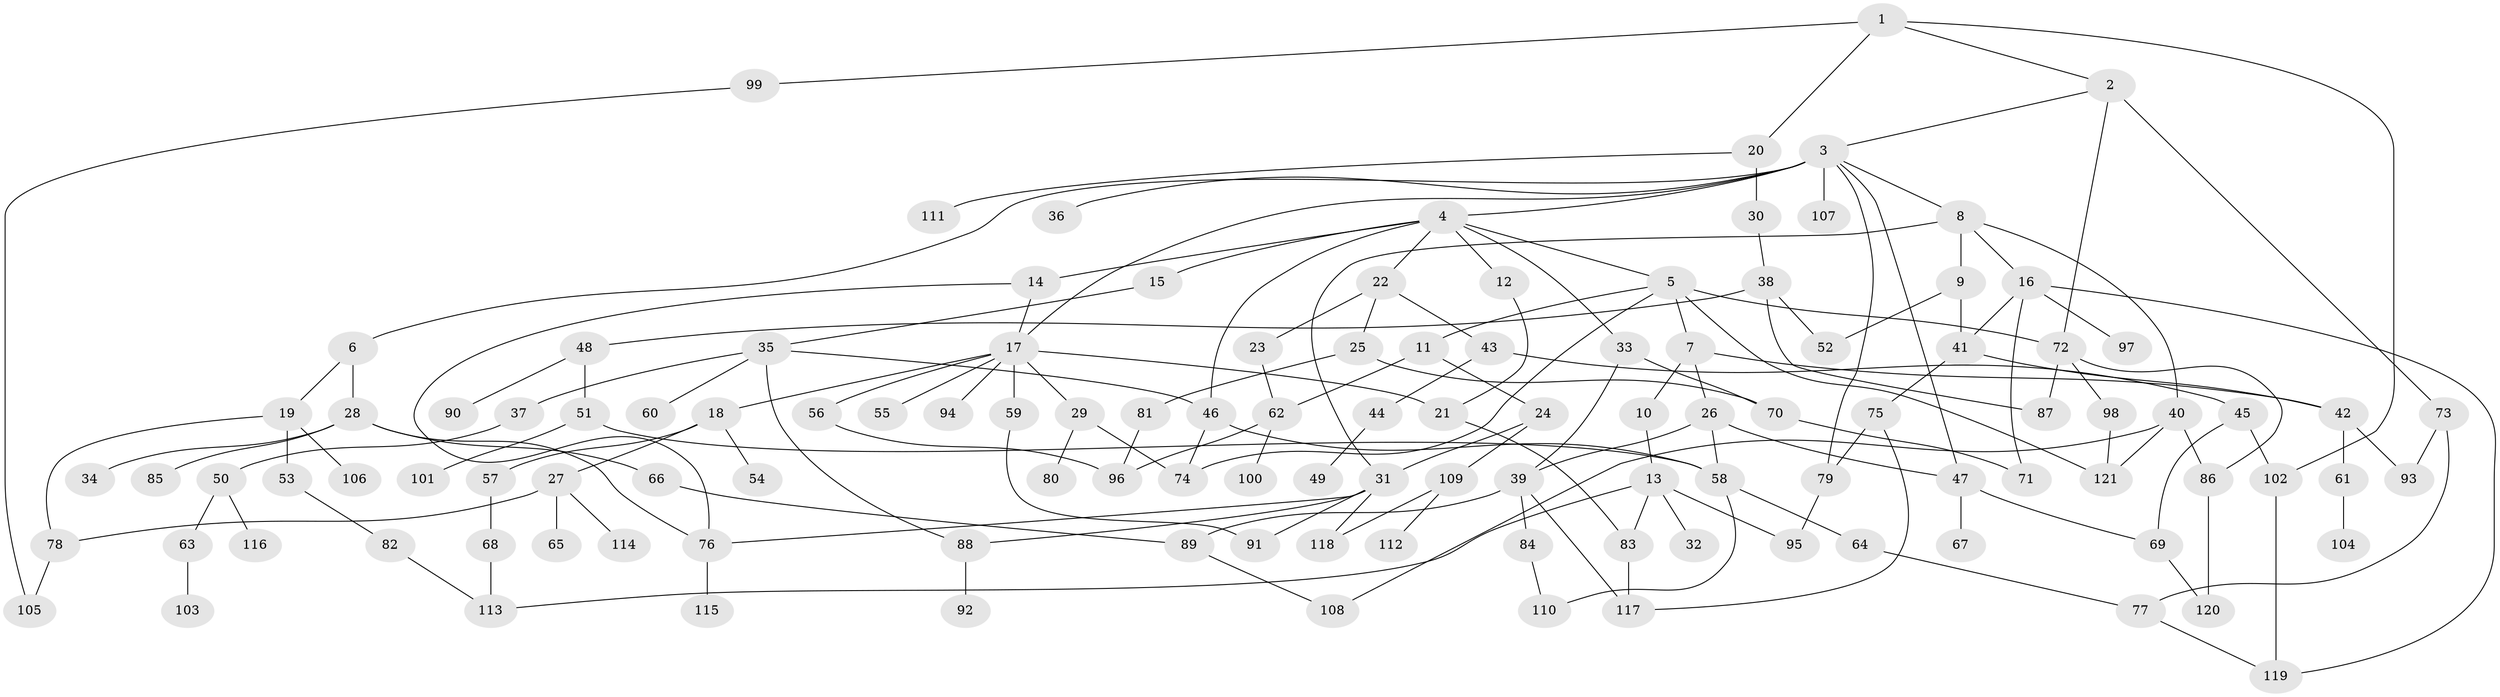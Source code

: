 // coarse degree distribution, {6: 0.06666666666666667, 19: 0.016666666666666666, 10: 0.016666666666666666, 3: 0.23333333333333334, 2: 0.25, 5: 0.03333333333333333, 8: 0.05, 4: 0.11666666666666667, 1: 0.21666666666666667}
// Generated by graph-tools (version 1.1) at 2025/17/03/04/25 18:17:12]
// undirected, 121 vertices, 167 edges
graph export_dot {
graph [start="1"]
  node [color=gray90,style=filled];
  1;
  2;
  3;
  4;
  5;
  6;
  7;
  8;
  9;
  10;
  11;
  12;
  13;
  14;
  15;
  16;
  17;
  18;
  19;
  20;
  21;
  22;
  23;
  24;
  25;
  26;
  27;
  28;
  29;
  30;
  31;
  32;
  33;
  34;
  35;
  36;
  37;
  38;
  39;
  40;
  41;
  42;
  43;
  44;
  45;
  46;
  47;
  48;
  49;
  50;
  51;
  52;
  53;
  54;
  55;
  56;
  57;
  58;
  59;
  60;
  61;
  62;
  63;
  64;
  65;
  66;
  67;
  68;
  69;
  70;
  71;
  72;
  73;
  74;
  75;
  76;
  77;
  78;
  79;
  80;
  81;
  82;
  83;
  84;
  85;
  86;
  87;
  88;
  89;
  90;
  91;
  92;
  93;
  94;
  95;
  96;
  97;
  98;
  99;
  100;
  101;
  102;
  103;
  104;
  105;
  106;
  107;
  108;
  109;
  110;
  111;
  112;
  113;
  114;
  115;
  116;
  117;
  118;
  119;
  120;
  121;
  1 -- 2;
  1 -- 20;
  1 -- 99;
  1 -- 102;
  2 -- 3;
  2 -- 73;
  2 -- 72;
  3 -- 4;
  3 -- 6;
  3 -- 8;
  3 -- 36;
  3 -- 107;
  3 -- 79;
  3 -- 17;
  3 -- 47;
  4 -- 5;
  4 -- 12;
  4 -- 14;
  4 -- 15;
  4 -- 22;
  4 -- 33;
  4 -- 46;
  5 -- 7;
  5 -- 11;
  5 -- 72;
  5 -- 74;
  5 -- 121;
  6 -- 19;
  6 -- 28;
  7 -- 10;
  7 -- 26;
  7 -- 42;
  8 -- 9;
  8 -- 16;
  8 -- 40;
  8 -- 31;
  9 -- 52;
  9 -- 41;
  10 -- 13;
  11 -- 24;
  11 -- 62;
  12 -- 21;
  13 -- 32;
  13 -- 83;
  13 -- 95;
  13 -- 113;
  14 -- 17;
  14 -- 76;
  15 -- 35;
  16 -- 41;
  16 -- 71;
  16 -- 97;
  16 -- 119;
  17 -- 18;
  17 -- 29;
  17 -- 55;
  17 -- 56;
  17 -- 59;
  17 -- 94;
  17 -- 21;
  18 -- 27;
  18 -- 54;
  18 -- 57;
  19 -- 53;
  19 -- 106;
  19 -- 78;
  20 -- 30;
  20 -- 111;
  21 -- 83;
  22 -- 23;
  22 -- 25;
  22 -- 43;
  23 -- 62;
  24 -- 31;
  24 -- 109;
  25 -- 70;
  25 -- 81;
  26 -- 47;
  26 -- 58;
  26 -- 39;
  27 -- 65;
  27 -- 78;
  27 -- 114;
  28 -- 34;
  28 -- 66;
  28 -- 85;
  28 -- 76;
  29 -- 80;
  29 -- 74;
  30 -- 38;
  31 -- 76;
  31 -- 88;
  31 -- 91;
  31 -- 118;
  33 -- 39;
  33 -- 70;
  35 -- 37;
  35 -- 46;
  35 -- 60;
  35 -- 88;
  37 -- 50;
  38 -- 48;
  38 -- 52;
  38 -- 87;
  39 -- 84;
  39 -- 117;
  39 -- 89;
  40 -- 86;
  40 -- 108;
  40 -- 121;
  41 -- 75;
  41 -- 42;
  42 -- 61;
  42 -- 93;
  43 -- 44;
  43 -- 45;
  44 -- 49;
  45 -- 102;
  45 -- 69;
  46 -- 58;
  46 -- 74;
  47 -- 67;
  47 -- 69;
  48 -- 51;
  48 -- 90;
  50 -- 63;
  50 -- 116;
  51 -- 101;
  51 -- 58;
  53 -- 82;
  56 -- 96;
  57 -- 68;
  58 -- 64;
  58 -- 110;
  59 -- 91;
  61 -- 104;
  62 -- 100;
  62 -- 96;
  63 -- 103;
  64 -- 77;
  66 -- 89;
  68 -- 113;
  69 -- 120;
  70 -- 71;
  72 -- 87;
  72 -- 98;
  72 -- 86;
  73 -- 77;
  73 -- 93;
  75 -- 79;
  75 -- 117;
  76 -- 115;
  77 -- 119;
  78 -- 105;
  79 -- 95;
  81 -- 96;
  82 -- 113;
  83 -- 117;
  84 -- 110;
  86 -- 120;
  88 -- 92;
  89 -- 108;
  98 -- 121;
  99 -- 105;
  102 -- 119;
  109 -- 112;
  109 -- 118;
}
